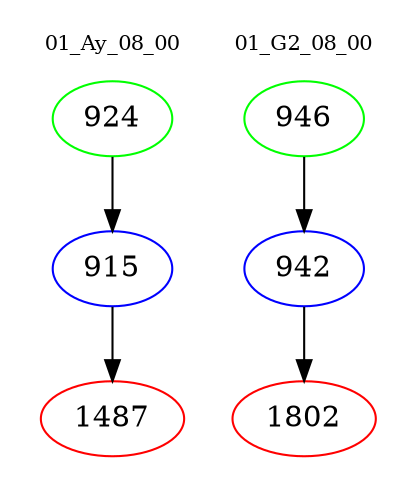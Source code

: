 digraph{
subgraph cluster_0 {
color = white
label = "01_Ay_08_00";
fontsize=10;
T0_924 [label="924", color="green"]
T0_924 -> T0_915 [color="black"]
T0_915 [label="915", color="blue"]
T0_915 -> T0_1487 [color="black"]
T0_1487 [label="1487", color="red"]
}
subgraph cluster_1 {
color = white
label = "01_G2_08_00";
fontsize=10;
T1_946 [label="946", color="green"]
T1_946 -> T1_942 [color="black"]
T1_942 [label="942", color="blue"]
T1_942 -> T1_1802 [color="black"]
T1_1802 [label="1802", color="red"]
}
}
